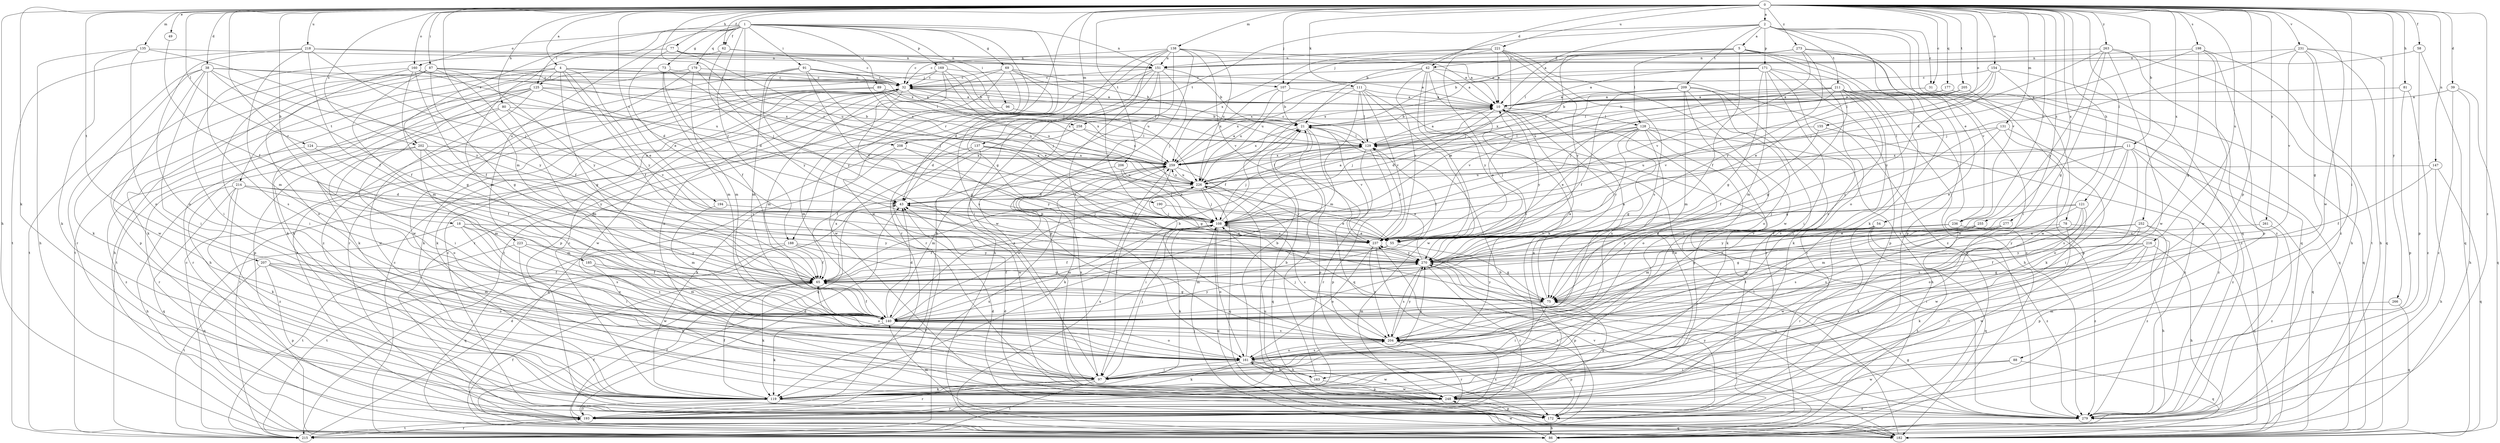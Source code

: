 strict digraph  {
0;
1;
2;
4;
5;
10;
11;
18;
21;
31;
32;
38;
39;
42;
43;
49;
54;
55;
58;
62;
65;
69;
73;
75;
77;
78;
80;
81;
86;
87;
88;
89;
91;
96;
97;
107;
108;
111;
119;
121;
124;
125;
128;
129;
131;
135;
137;
138;
140;
147;
151;
154;
155;
160;
161;
163;
169;
171;
172;
177;
179;
182;
185;
188;
190;
193;
194;
198;
202;
204;
205;
206;
207;
208;
209;
211;
214;
215;
216;
218;
221;
223;
226;
231;
236;
237;
248;
252;
255;
258;
259;
261;
263;
266;
270;
273;
277;
279;
0 -> 2  [label=a];
0 -> 4  [label=a];
0 -> 11  [label=b];
0 -> 18  [label=b];
0 -> 31  [label=c];
0 -> 38  [label=d];
0 -> 39  [label=d];
0 -> 42  [label=d];
0 -> 49  [label=e];
0 -> 58  [label=f];
0 -> 62  [label=f];
0 -> 77  [label=h];
0 -> 78  [label=h];
0 -> 80  [label=h];
0 -> 81  [label=h];
0 -> 86  [label=h];
0 -> 87  [label=i];
0 -> 88  [label=i];
0 -> 107  [label=j];
0 -> 111  [label=k];
0 -> 119  [label=k];
0 -> 121  [label=l];
0 -> 124  [label=l];
0 -> 131  [label=m];
0 -> 135  [label=m];
0 -> 137  [label=m];
0 -> 138  [label=m];
0 -> 140  [label=m];
0 -> 147  [label=n];
0 -> 154  [label=o];
0 -> 155  [label=o];
0 -> 160  [label=o];
0 -> 163  [label=p];
0 -> 177  [label=q];
0 -> 185  [label=r];
0 -> 188  [label=r];
0 -> 194  [label=s];
0 -> 198  [label=s];
0 -> 202  [label=s];
0 -> 205  [label=t];
0 -> 206  [label=t];
0 -> 207  [label=t];
0 -> 208  [label=t];
0 -> 216  [label=u];
0 -> 218  [label=u];
0 -> 221  [label=u];
0 -> 231  [label=v];
0 -> 236  [label=v];
0 -> 248  [label=w];
0 -> 252  [label=x];
0 -> 255  [label=x];
0 -> 261  [label=y];
0 -> 263  [label=y];
0 -> 266  [label=y];
0 -> 273  [label=z];
0 -> 277  [label=z];
0 -> 279  [label=z];
1 -> 62  [label=f];
1 -> 69  [label=g];
1 -> 73  [label=g];
1 -> 75  [label=g];
1 -> 89  [label=i];
1 -> 91  [label=i];
1 -> 96  [label=i];
1 -> 125  [label=l];
1 -> 151  [label=n];
1 -> 160  [label=o];
1 -> 169  [label=p];
1 -> 179  [label=q];
1 -> 188  [label=r];
1 -> 190  [label=r];
1 -> 202  [label=s];
1 -> 223  [label=u];
1 -> 248  [label=w];
2 -> 5  [label=a];
2 -> 10  [label=a];
2 -> 21  [label=b];
2 -> 31  [label=c];
2 -> 54  [label=e];
2 -> 171  [label=p];
2 -> 182  [label=q];
2 -> 208  [label=t];
2 -> 209  [label=t];
2 -> 211  [label=t];
2 -> 236  [label=v];
4 -> 55  [label=e];
4 -> 65  [label=f];
4 -> 75  [label=g];
4 -> 86  [label=h];
4 -> 107  [label=j];
4 -> 125  [label=l];
4 -> 214  [label=t];
4 -> 215  [label=t];
4 -> 258  [label=x];
4 -> 270  [label=y];
5 -> 32  [label=c];
5 -> 42  [label=d];
5 -> 65  [label=f];
5 -> 107  [label=j];
5 -> 119  [label=k];
5 -> 128  [label=l];
5 -> 161  [label=o];
5 -> 172  [label=p];
5 -> 226  [label=u];
5 -> 236  [label=v];
10 -> 21  [label=b];
10 -> 32  [label=c];
10 -> 108  [label=j];
10 -> 128  [label=l];
10 -> 248  [label=w];
10 -> 258  [label=x];
10 -> 270  [label=y];
11 -> 55  [label=e];
11 -> 97  [label=i];
11 -> 161  [label=o];
11 -> 182  [label=q];
11 -> 204  [label=s];
11 -> 226  [label=u];
11 -> 259  [label=x];
11 -> 279  [label=z];
18 -> 55  [label=e];
18 -> 97  [label=i];
18 -> 161  [label=o];
18 -> 182  [label=q];
18 -> 204  [label=s];
18 -> 270  [label=y];
21 -> 129  [label=l];
21 -> 172  [label=p];
21 -> 182  [label=q];
21 -> 237  [label=v];
21 -> 259  [label=x];
31 -> 10  [label=a];
31 -> 21  [label=b];
31 -> 182  [label=q];
32 -> 10  [label=a];
32 -> 75  [label=g];
32 -> 119  [label=k];
32 -> 140  [label=m];
32 -> 161  [label=o];
32 -> 226  [label=u];
32 -> 248  [label=w];
32 -> 259  [label=x];
38 -> 32  [label=c];
38 -> 65  [label=f];
38 -> 97  [label=i];
38 -> 119  [label=k];
38 -> 204  [label=s];
38 -> 215  [label=t];
38 -> 226  [label=u];
38 -> 248  [label=w];
38 -> 270  [label=y];
39 -> 10  [label=a];
39 -> 86  [label=h];
39 -> 182  [label=q];
39 -> 279  [label=z];
42 -> 10  [label=a];
42 -> 32  [label=c];
42 -> 55  [label=e];
42 -> 119  [label=k];
42 -> 226  [label=u];
42 -> 237  [label=v];
42 -> 270  [label=y];
42 -> 279  [label=z];
43 -> 108  [label=j];
43 -> 237  [label=v];
49 -> 65  [label=f];
54 -> 55  [label=e];
54 -> 140  [label=m];
54 -> 182  [label=q];
54 -> 193  [label=r];
54 -> 248  [label=w];
54 -> 270  [label=y];
54 -> 279  [label=z];
55 -> 10  [label=a];
55 -> 65  [label=f];
55 -> 75  [label=g];
55 -> 140  [label=m];
58 -> 151  [label=n];
58 -> 172  [label=p];
58 -> 182  [label=q];
62 -> 32  [label=c];
62 -> 108  [label=j];
62 -> 140  [label=m];
62 -> 151  [label=n];
65 -> 75  [label=g];
65 -> 119  [label=k];
65 -> 161  [label=o];
65 -> 259  [label=x];
69 -> 21  [label=b];
69 -> 32  [label=c];
69 -> 193  [label=r];
69 -> 204  [label=s];
69 -> 215  [label=t];
69 -> 237  [label=v];
69 -> 248  [label=w];
73 -> 32  [label=c];
73 -> 65  [label=f];
73 -> 108  [label=j];
73 -> 119  [label=k];
73 -> 140  [label=m];
75 -> 10  [label=a];
75 -> 97  [label=i];
75 -> 140  [label=m];
75 -> 270  [label=y];
77 -> 10  [label=a];
77 -> 55  [label=e];
77 -> 97  [label=i];
77 -> 151  [label=n];
77 -> 226  [label=u];
78 -> 55  [label=e];
78 -> 193  [label=r];
78 -> 204  [label=s];
78 -> 279  [label=z];
80 -> 21  [label=b];
80 -> 97  [label=i];
80 -> 140  [label=m];
80 -> 193  [label=r];
80 -> 237  [label=v];
81 -> 10  [label=a];
81 -> 172  [label=p];
81 -> 279  [label=z];
86 -> 32  [label=c];
86 -> 65  [label=f];
86 -> 237  [label=v];
86 -> 248  [label=w];
86 -> 259  [label=x];
87 -> 32  [label=c];
87 -> 65  [label=f];
87 -> 75  [label=g];
87 -> 97  [label=i];
87 -> 119  [label=k];
87 -> 129  [label=l];
87 -> 140  [label=m];
87 -> 172  [label=p];
87 -> 270  [label=y];
88 -> 97  [label=i];
88 -> 182  [label=q];
88 -> 248  [label=w];
89 -> 10  [label=a];
89 -> 119  [label=k];
89 -> 129  [label=l];
89 -> 193  [label=r];
89 -> 226  [label=u];
89 -> 259  [label=x];
91 -> 21  [label=b];
91 -> 32  [label=c];
91 -> 55  [label=e];
91 -> 140  [label=m];
91 -> 237  [label=v];
91 -> 259  [label=x];
91 -> 270  [label=y];
91 -> 279  [label=z];
96 -> 21  [label=b];
96 -> 140  [label=m];
97 -> 65  [label=f];
97 -> 108  [label=j];
97 -> 119  [label=k];
97 -> 193  [label=r];
97 -> 215  [label=t];
97 -> 259  [label=x];
107 -> 10  [label=a];
107 -> 21  [label=b];
107 -> 226  [label=u];
107 -> 259  [label=x];
108 -> 10  [label=a];
108 -> 43  [label=d];
108 -> 55  [label=e];
108 -> 65  [label=f];
108 -> 119  [label=k];
108 -> 140  [label=m];
108 -> 161  [label=o];
108 -> 182  [label=q];
108 -> 204  [label=s];
108 -> 237  [label=v];
111 -> 10  [label=a];
111 -> 65  [label=f];
111 -> 129  [label=l];
111 -> 140  [label=m];
111 -> 237  [label=v];
111 -> 248  [label=w];
111 -> 259  [label=x];
111 -> 279  [label=z];
119 -> 10  [label=a];
119 -> 21  [label=b];
119 -> 32  [label=c];
119 -> 65  [label=f];
119 -> 193  [label=r];
119 -> 279  [label=z];
121 -> 108  [label=j];
121 -> 140  [label=m];
121 -> 161  [label=o];
121 -> 204  [label=s];
121 -> 248  [label=w];
121 -> 270  [label=y];
124 -> 65  [label=f];
124 -> 259  [label=x];
124 -> 279  [label=z];
125 -> 10  [label=a];
125 -> 43  [label=d];
125 -> 86  [label=h];
125 -> 119  [label=k];
125 -> 129  [label=l];
125 -> 172  [label=p];
125 -> 215  [label=t];
125 -> 248  [label=w];
128 -> 43  [label=d];
128 -> 55  [label=e];
128 -> 75  [label=g];
128 -> 86  [label=h];
128 -> 108  [label=j];
128 -> 129  [label=l];
128 -> 161  [label=o];
128 -> 204  [label=s];
128 -> 215  [label=t];
128 -> 270  [label=y];
129 -> 10  [label=a];
129 -> 32  [label=c];
129 -> 108  [label=j];
129 -> 172  [label=p];
129 -> 193  [label=r];
129 -> 259  [label=x];
131 -> 75  [label=g];
131 -> 119  [label=k];
131 -> 129  [label=l];
131 -> 270  [label=y];
131 -> 279  [label=z];
135 -> 86  [label=h];
135 -> 119  [label=k];
135 -> 151  [label=n];
135 -> 161  [label=o];
135 -> 270  [label=y];
137 -> 55  [label=e];
137 -> 65  [label=f];
137 -> 75  [label=g];
137 -> 182  [label=q];
137 -> 248  [label=w];
137 -> 259  [label=x];
138 -> 10  [label=a];
138 -> 32  [label=c];
138 -> 97  [label=i];
138 -> 151  [label=n];
138 -> 172  [label=p];
138 -> 193  [label=r];
138 -> 204  [label=s];
138 -> 226  [label=u];
138 -> 237  [label=v];
138 -> 248  [label=w];
140 -> 10  [label=a];
140 -> 21  [label=b];
140 -> 43  [label=d];
140 -> 65  [label=f];
140 -> 119  [label=k];
140 -> 161  [label=o];
140 -> 204  [label=s];
140 -> 226  [label=u];
140 -> 259  [label=x];
140 -> 270  [label=y];
147 -> 65  [label=f];
147 -> 86  [label=h];
147 -> 182  [label=q];
147 -> 226  [label=u];
151 -> 21  [label=b];
151 -> 32  [label=c];
151 -> 43  [label=d];
151 -> 86  [label=h];
151 -> 108  [label=j];
151 -> 119  [label=k];
151 -> 161  [label=o];
151 -> 193  [label=r];
154 -> 32  [label=c];
154 -> 55  [label=e];
154 -> 129  [label=l];
154 -> 248  [label=w];
154 -> 270  [label=y];
154 -> 279  [label=z];
155 -> 65  [label=f];
155 -> 129  [label=l];
155 -> 279  [label=z];
160 -> 32  [label=c];
160 -> 43  [label=d];
160 -> 65  [label=f];
160 -> 75  [label=g];
160 -> 161  [label=o];
160 -> 193  [label=r];
160 -> 259  [label=x];
161 -> 21  [label=b];
161 -> 97  [label=i];
161 -> 119  [label=k];
161 -> 172  [label=p];
161 -> 204  [label=s];
161 -> 248  [label=w];
161 -> 270  [label=y];
161 -> 163  [label=h];
163 -> 21  [label=b];
163 -> 161  [label=o];
163 -> 248  [label=w];
169 -> 10  [label=a];
169 -> 32  [label=c];
169 -> 108  [label=j];
169 -> 172  [label=p];
169 -> 193  [label=r];
169 -> 226  [label=u];
171 -> 10  [label=a];
171 -> 32  [label=c];
171 -> 75  [label=g];
171 -> 86  [label=h];
171 -> 97  [label=i];
171 -> 140  [label=m];
171 -> 172  [label=p];
171 -> 215  [label=t];
171 -> 259  [label=x];
172 -> 32  [label=c];
172 -> 43  [label=d];
172 -> 86  [label=h];
172 -> 140  [label=m];
172 -> 270  [label=y];
177 -> 10  [label=a];
177 -> 108  [label=j];
177 -> 182  [label=q];
179 -> 32  [label=c];
179 -> 119  [label=k];
179 -> 140  [label=m];
179 -> 248  [label=w];
179 -> 270  [label=y];
182 -> 65  [label=f];
182 -> 108  [label=j];
182 -> 129  [label=l];
182 -> 226  [label=u];
185 -> 65  [label=f];
185 -> 140  [label=m];
185 -> 248  [label=w];
188 -> 65  [label=f];
188 -> 75  [label=g];
188 -> 182  [label=q];
188 -> 215  [label=t];
188 -> 270  [label=y];
190 -> 55  [label=e];
190 -> 108  [label=j];
193 -> 43  [label=d];
193 -> 65  [label=f];
193 -> 182  [label=q];
193 -> 204  [label=s];
193 -> 215  [label=t];
194 -> 108  [label=j];
194 -> 140  [label=m];
198 -> 43  [label=d];
198 -> 75  [label=g];
198 -> 151  [label=n];
198 -> 172  [label=p];
198 -> 215  [label=t];
198 -> 248  [label=w];
202 -> 65  [label=f];
202 -> 140  [label=m];
202 -> 161  [label=o];
202 -> 193  [label=r];
202 -> 259  [label=x];
202 -> 270  [label=y];
204 -> 108  [label=j];
204 -> 161  [label=o];
204 -> 172  [label=p];
204 -> 193  [label=r];
204 -> 270  [label=y];
205 -> 10  [label=a];
205 -> 129  [label=l];
205 -> 172  [label=p];
205 -> 237  [label=v];
206 -> 108  [label=j];
206 -> 140  [label=m];
206 -> 226  [label=u];
207 -> 65  [label=f];
207 -> 97  [label=i];
207 -> 140  [label=m];
207 -> 161  [label=o];
207 -> 172  [label=p];
207 -> 215  [label=t];
208 -> 119  [label=k];
208 -> 182  [label=q];
208 -> 259  [label=x];
208 -> 270  [label=y];
209 -> 10  [label=a];
209 -> 65  [label=f];
209 -> 97  [label=i];
209 -> 108  [label=j];
209 -> 119  [label=k];
209 -> 140  [label=m];
209 -> 161  [label=o];
209 -> 193  [label=r];
209 -> 259  [label=x];
211 -> 10  [label=a];
211 -> 21  [label=b];
211 -> 75  [label=g];
211 -> 86  [label=h];
211 -> 97  [label=i];
211 -> 119  [label=k];
211 -> 204  [label=s];
211 -> 226  [label=u];
211 -> 237  [label=v];
211 -> 279  [label=z];
214 -> 43  [label=d];
214 -> 86  [label=h];
214 -> 119  [label=k];
214 -> 140  [label=m];
214 -> 182  [label=q];
214 -> 237  [label=v];
214 -> 279  [label=z];
215 -> 32  [label=c];
215 -> 43  [label=d];
215 -> 193  [label=r];
215 -> 259  [label=x];
216 -> 65  [label=f];
216 -> 75  [label=g];
216 -> 86  [label=h];
216 -> 119  [label=k];
216 -> 248  [label=w];
216 -> 270  [label=y];
218 -> 65  [label=f];
218 -> 108  [label=j];
218 -> 129  [label=l];
218 -> 140  [label=m];
218 -> 151  [label=n];
218 -> 161  [label=o];
218 -> 215  [label=t];
221 -> 10  [label=a];
221 -> 97  [label=i];
221 -> 108  [label=j];
221 -> 151  [label=n];
221 -> 204  [label=s];
221 -> 248  [label=w];
221 -> 259  [label=x];
221 -> 270  [label=y];
223 -> 204  [label=s];
223 -> 215  [label=t];
223 -> 248  [label=w];
223 -> 270  [label=y];
226 -> 43  [label=d];
226 -> 55  [label=e];
226 -> 97  [label=i];
226 -> 108  [label=j];
226 -> 129  [label=l];
226 -> 182  [label=q];
226 -> 237  [label=v];
226 -> 259  [label=x];
231 -> 75  [label=g];
231 -> 86  [label=h];
231 -> 108  [label=j];
231 -> 151  [label=n];
231 -> 182  [label=q];
231 -> 237  [label=v];
231 -> 279  [label=z];
236 -> 86  [label=h];
236 -> 215  [label=t];
236 -> 237  [label=v];
236 -> 270  [label=y];
236 -> 279  [label=z];
237 -> 108  [label=j];
237 -> 129  [label=l];
237 -> 161  [label=o];
237 -> 204  [label=s];
237 -> 215  [label=t];
237 -> 270  [label=y];
248 -> 75  [label=g];
248 -> 172  [label=p];
248 -> 193  [label=r];
252 -> 55  [label=e];
252 -> 97  [label=i];
252 -> 172  [label=p];
252 -> 182  [label=q];
252 -> 237  [label=v];
252 -> 270  [label=y];
255 -> 55  [label=e];
255 -> 65  [label=f];
255 -> 75  [label=g];
255 -> 204  [label=s];
255 -> 237  [label=v];
258 -> 43  [label=d];
258 -> 129  [label=l];
258 -> 215  [label=t];
258 -> 259  [label=x];
259 -> 10  [label=a];
259 -> 97  [label=i];
259 -> 119  [label=k];
259 -> 129  [label=l];
259 -> 182  [label=q];
259 -> 226  [label=u];
261 -> 237  [label=v];
261 -> 279  [label=z];
263 -> 75  [label=g];
263 -> 86  [label=h];
263 -> 108  [label=j];
263 -> 151  [label=n];
263 -> 248  [label=w];
263 -> 270  [label=y];
263 -> 279  [label=z];
266 -> 140  [label=m];
266 -> 182  [label=q];
270 -> 65  [label=f];
270 -> 129  [label=l];
270 -> 172  [label=p];
270 -> 193  [label=r];
270 -> 204  [label=s];
273 -> 21  [label=b];
273 -> 97  [label=i];
273 -> 129  [label=l];
273 -> 151  [label=n];
273 -> 182  [label=q];
273 -> 237  [label=v];
273 -> 270  [label=y];
277 -> 75  [label=g];
277 -> 119  [label=k];
277 -> 140  [label=m];
277 -> 237  [label=v];
279 -> 21  [label=b];
279 -> 43  [label=d];
279 -> 75  [label=g];
279 -> 237  [label=v];
}
